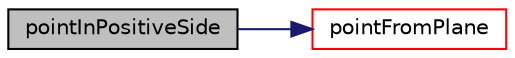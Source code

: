 digraph "pointInPositiveSide"
{
 // LATEX_PDF_SIZE
  edge [fontname="Helvetica",fontsize="10",labelfontname="Helvetica",labelfontsize="10"];
  node [fontname="Helvetica",fontsize="10",shape=record];
  rankdir="LR";
  Node1 [label="pointInPositiveSide",height=0.2,width=0.4,color="black", fillcolor="grey75", style="filled", fontcolor="black",tooltip=" "];
  Node1 -> Node2 [color="midnightblue",fontsize="10",style="solid",fontname="Helvetica"];
  Node2 [label="pointFromPlane",height=0.2,width=0.4,color="red", fillcolor="white", style="filled",URL="$classpFlow_1_1infinitePlane.html#ac7896cbebfb76bc62d4bf826d996d0c6",tooltip=" "];
}
